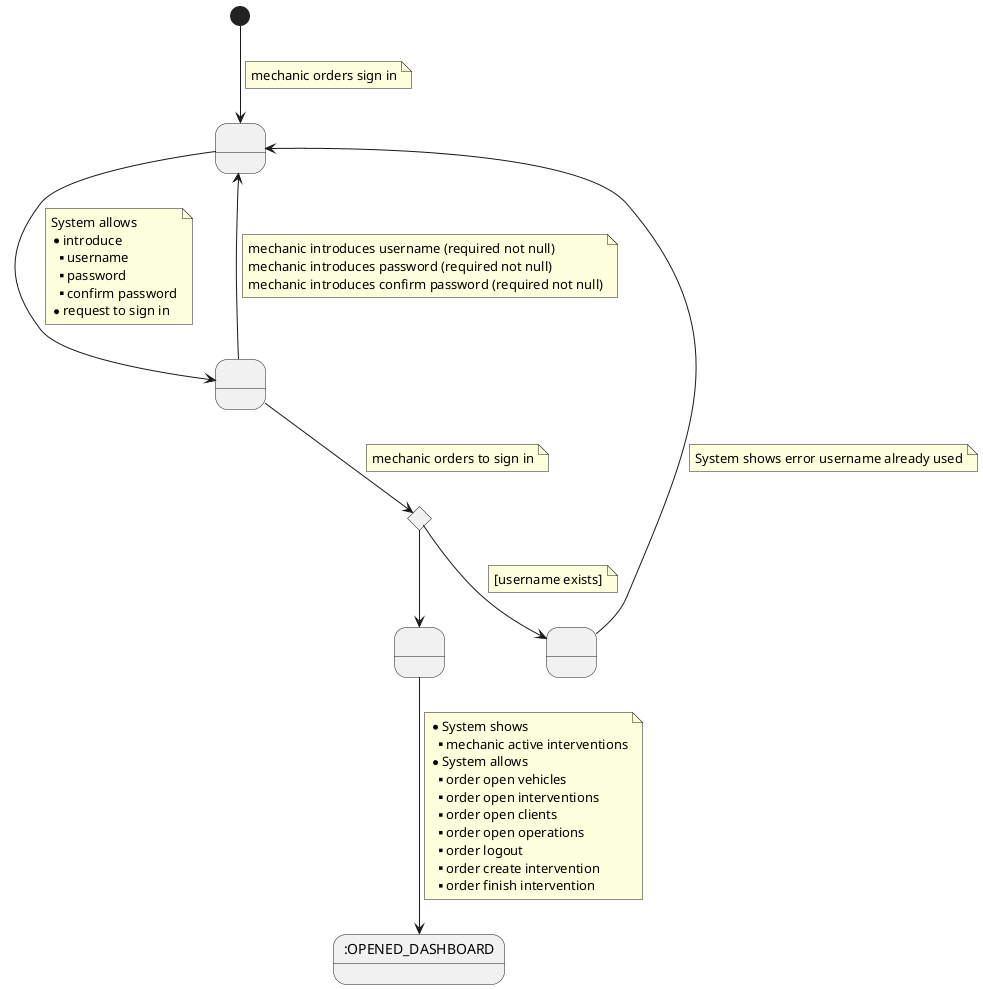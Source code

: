 @startuml

state 2 as " "
state 3 as " "
state 6 as " "
state 9 as " "
state 7 as ":OPENED_DASHBOARD"
state 4 <<choice>>

[*] --> 2
note on link
    mechanic orders sign in
end note

2 --> 3
note on link
    System allows
    * introduce
    ** username
    ** password
    ** confirm password
    * request to sign in
end note

3 --> 2
note on link
    mechanic introduces username (required not null)
    mechanic introduces password (required not null)
    mechanic introduces confirm password (required not null)
end note

3 --> 4
note on link
    mechanic orders to sign in
end note

4 --> 6

6 --> 7
note on link
    * System shows
    ** mechanic active interventions
    * System allows
    ** order open vehicles
    ** order open interventions
    ** order open clients
    ** order open operations
    ** order logout
    ** order create intervention
    ** order finish intervention
end note
4 --> 9
note on link
[username exists]
end note
9 --> 2
note on link
    System shows error username already used
end note
@enduml
